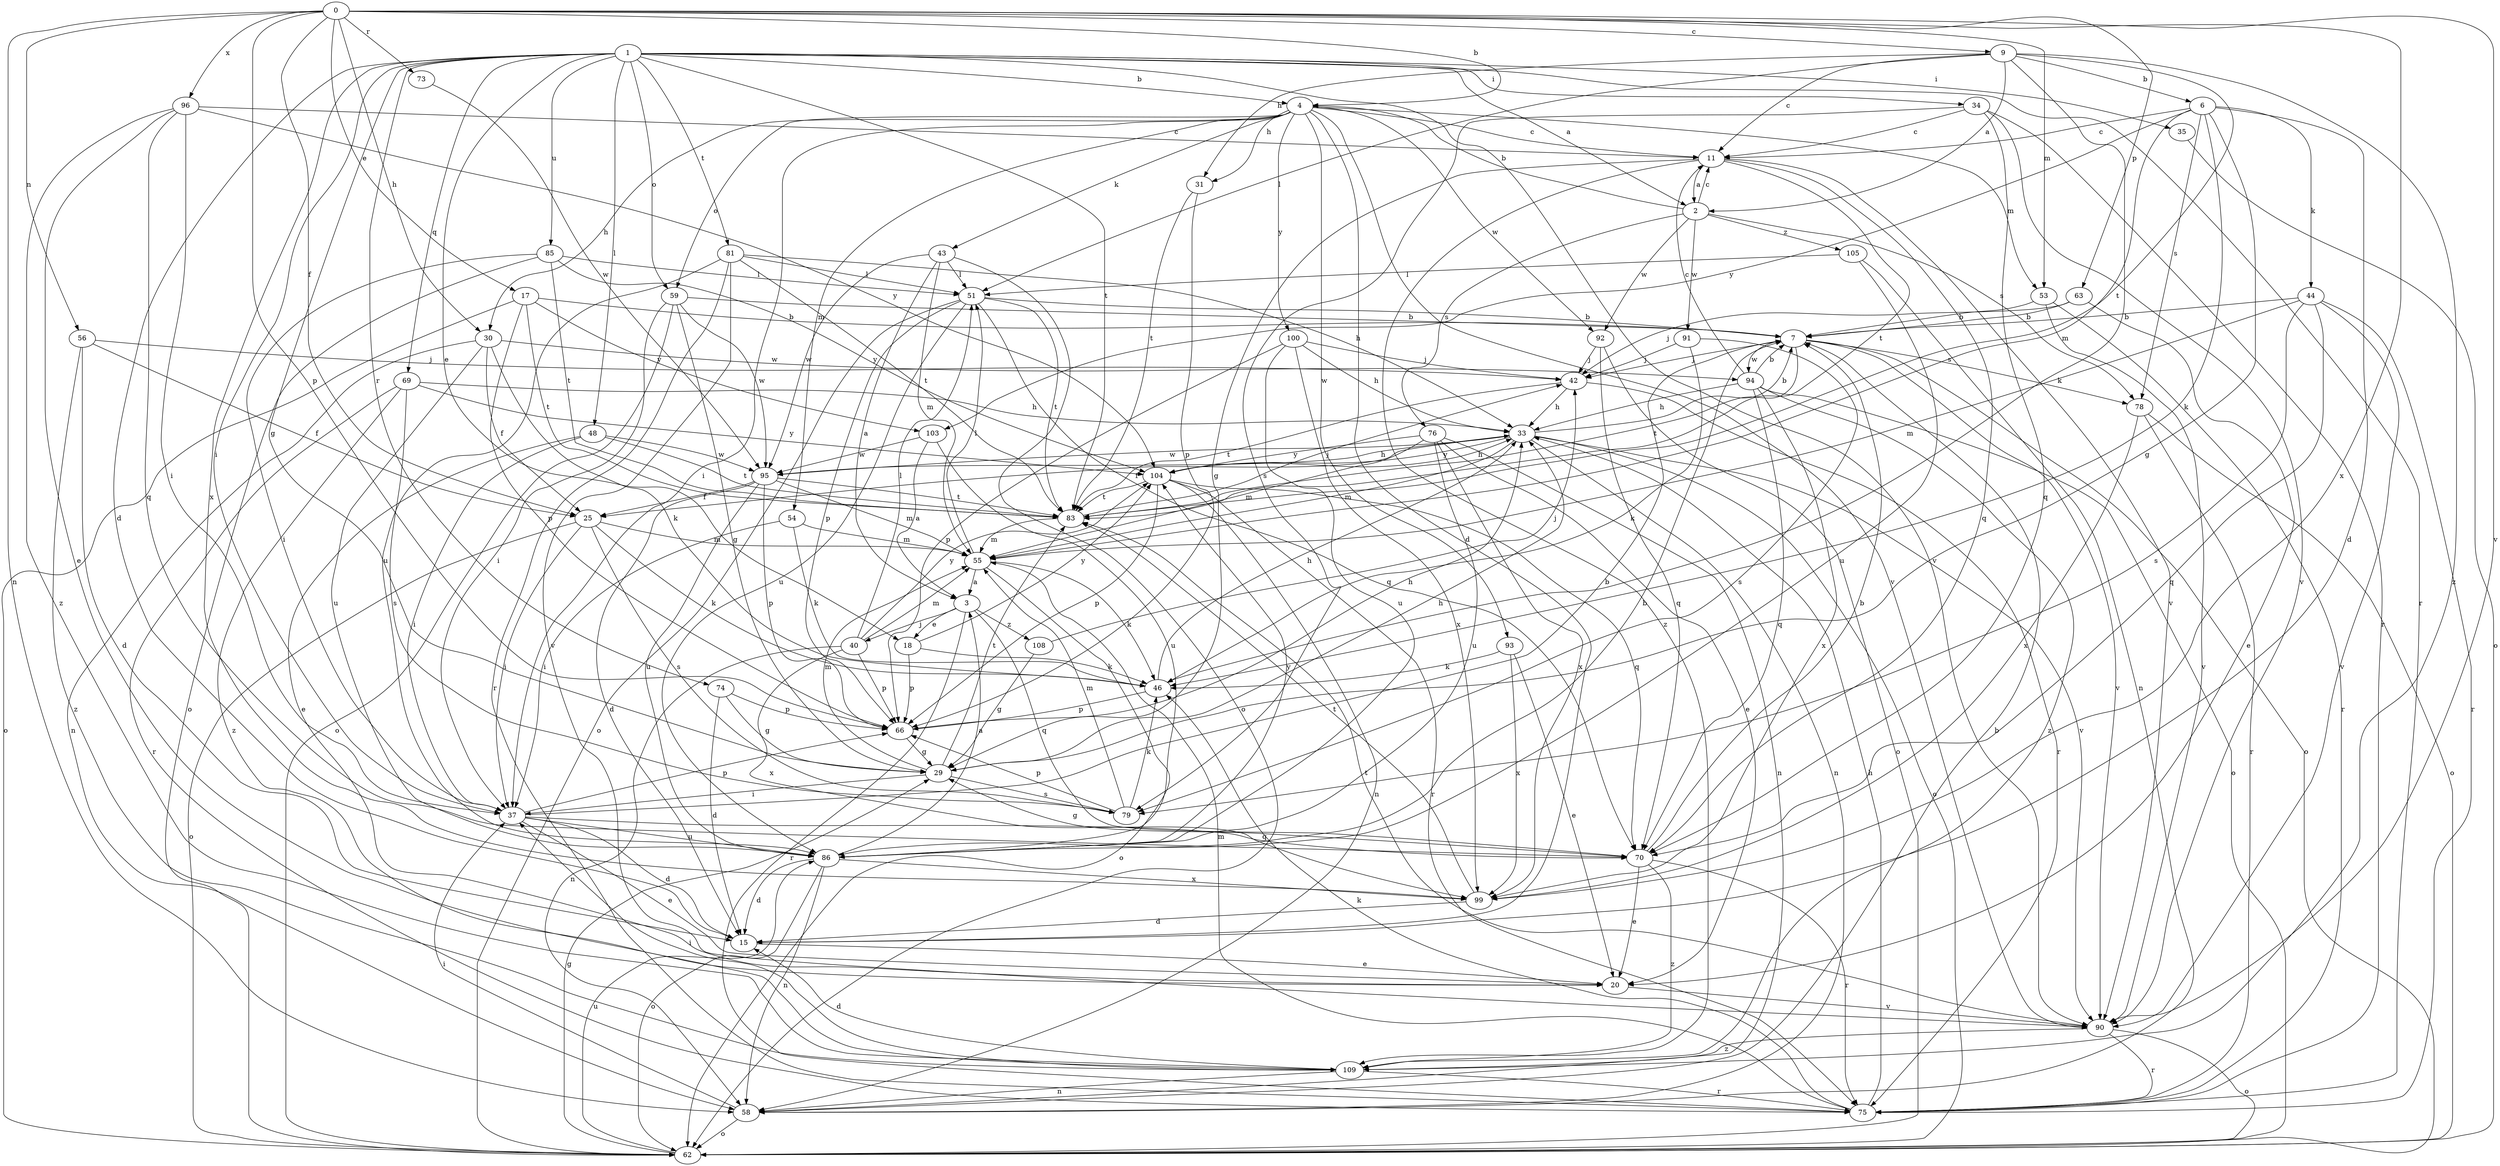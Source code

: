 strict digraph  {
0;
1;
2;
3;
4;
6;
7;
9;
11;
15;
17;
18;
20;
25;
29;
30;
31;
33;
34;
35;
37;
40;
42;
43;
44;
46;
48;
51;
53;
54;
55;
56;
58;
59;
62;
63;
66;
69;
70;
73;
74;
75;
76;
78;
79;
81;
83;
85;
86;
90;
91;
92;
93;
94;
95;
96;
99;
100;
103;
104;
105;
108;
109;
0 -> 4  [label=b];
0 -> 9  [label=c];
0 -> 17  [label=e];
0 -> 25  [label=f];
0 -> 30  [label=h];
0 -> 53  [label=m];
0 -> 56  [label=n];
0 -> 58  [label=n];
0 -> 63  [label=p];
0 -> 66  [label=p];
0 -> 73  [label=r];
0 -> 90  [label=v];
0 -> 96  [label=x];
0 -> 99  [label=x];
1 -> 2  [label=a];
1 -> 4  [label=b];
1 -> 15  [label=d];
1 -> 18  [label=e];
1 -> 29  [label=g];
1 -> 34  [label=i];
1 -> 35  [label=i];
1 -> 37  [label=i];
1 -> 48  [label=l];
1 -> 59  [label=o];
1 -> 69  [label=q];
1 -> 74  [label=r];
1 -> 75  [label=r];
1 -> 81  [label=t];
1 -> 83  [label=t];
1 -> 85  [label=u];
1 -> 90  [label=v];
1 -> 99  [label=x];
2 -> 4  [label=b];
2 -> 11  [label=c];
2 -> 76  [label=s];
2 -> 78  [label=s];
2 -> 91  [label=w];
2 -> 92  [label=w];
2 -> 105  [label=z];
3 -> 18  [label=e];
3 -> 40  [label=j];
3 -> 70  [label=q];
3 -> 75  [label=r];
3 -> 108  [label=z];
4 -> 11  [label=c];
4 -> 15  [label=d];
4 -> 30  [label=h];
4 -> 31  [label=h];
4 -> 37  [label=i];
4 -> 43  [label=k];
4 -> 53  [label=m];
4 -> 54  [label=m];
4 -> 59  [label=o];
4 -> 90  [label=v];
4 -> 92  [label=w];
4 -> 93  [label=w];
4 -> 100  [label=y];
6 -> 11  [label=c];
6 -> 15  [label=d];
6 -> 29  [label=g];
6 -> 44  [label=k];
6 -> 46  [label=k];
6 -> 55  [label=m];
6 -> 78  [label=s];
6 -> 103  [label=y];
7 -> 42  [label=j];
7 -> 62  [label=o];
7 -> 78  [label=s];
7 -> 83  [label=t];
7 -> 90  [label=v];
7 -> 94  [label=w];
9 -> 2  [label=a];
9 -> 6  [label=b];
9 -> 11  [label=c];
9 -> 31  [label=h];
9 -> 46  [label=k];
9 -> 51  [label=l];
9 -> 83  [label=t];
9 -> 109  [label=z];
11 -> 2  [label=a];
11 -> 29  [label=g];
11 -> 70  [label=q];
11 -> 83  [label=t];
11 -> 90  [label=v];
11 -> 109  [label=z];
15 -> 20  [label=e];
17 -> 7  [label=b];
17 -> 62  [label=o];
17 -> 66  [label=p];
17 -> 83  [label=t];
17 -> 103  [label=y];
18 -> 46  [label=k];
18 -> 66  [label=p];
18 -> 104  [label=y];
20 -> 90  [label=v];
25 -> 37  [label=i];
25 -> 46  [label=k];
25 -> 55  [label=m];
25 -> 62  [label=o];
25 -> 79  [label=s];
29 -> 33  [label=h];
29 -> 37  [label=i];
29 -> 55  [label=m];
29 -> 79  [label=s];
29 -> 83  [label=t];
30 -> 25  [label=f];
30 -> 46  [label=k];
30 -> 58  [label=n];
30 -> 86  [label=u];
30 -> 94  [label=w];
31 -> 66  [label=p];
31 -> 83  [label=t];
33 -> 7  [label=b];
33 -> 25  [label=f];
33 -> 55  [label=m];
33 -> 58  [label=n];
33 -> 62  [label=o];
33 -> 90  [label=v];
33 -> 95  [label=w];
33 -> 104  [label=y];
34 -> 11  [label=c];
34 -> 70  [label=q];
34 -> 75  [label=r];
34 -> 79  [label=s];
34 -> 90  [label=v];
35 -> 62  [label=o];
37 -> 7  [label=b];
37 -> 15  [label=d];
37 -> 20  [label=e];
37 -> 66  [label=p];
37 -> 70  [label=q];
37 -> 86  [label=u];
40 -> 51  [label=l];
40 -> 55  [label=m];
40 -> 58  [label=n];
40 -> 66  [label=p];
40 -> 99  [label=x];
40 -> 104  [label=y];
42 -> 33  [label=h];
42 -> 75  [label=r];
42 -> 83  [label=t];
43 -> 3  [label=a];
43 -> 51  [label=l];
43 -> 55  [label=m];
43 -> 62  [label=o];
43 -> 95  [label=w];
44 -> 7  [label=b];
44 -> 55  [label=m];
44 -> 70  [label=q];
44 -> 75  [label=r];
44 -> 79  [label=s];
44 -> 90  [label=v];
46 -> 33  [label=h];
46 -> 66  [label=p];
48 -> 20  [label=e];
48 -> 37  [label=i];
48 -> 83  [label=t];
48 -> 95  [label=w];
51 -> 7  [label=b];
51 -> 62  [label=o];
51 -> 66  [label=p];
51 -> 70  [label=q];
51 -> 83  [label=t];
51 -> 86  [label=u];
53 -> 7  [label=b];
53 -> 75  [label=r];
53 -> 90  [label=v];
54 -> 37  [label=i];
54 -> 46  [label=k];
54 -> 55  [label=m];
55 -> 3  [label=a];
55 -> 46  [label=k];
55 -> 51  [label=l];
55 -> 62  [label=o];
56 -> 15  [label=d];
56 -> 25  [label=f];
56 -> 42  [label=j];
56 -> 109  [label=z];
58 -> 7  [label=b];
58 -> 37  [label=i];
58 -> 62  [label=o];
59 -> 7  [label=b];
59 -> 29  [label=g];
59 -> 37  [label=i];
59 -> 62  [label=o];
59 -> 95  [label=w];
62 -> 29  [label=g];
62 -> 86  [label=u];
63 -> 7  [label=b];
63 -> 20  [label=e];
63 -> 42  [label=j];
66 -> 29  [label=g];
66 -> 33  [label=h];
69 -> 33  [label=h];
69 -> 75  [label=r];
69 -> 79  [label=s];
69 -> 104  [label=y];
69 -> 109  [label=z];
70 -> 7  [label=b];
70 -> 20  [label=e];
70 -> 29  [label=g];
70 -> 75  [label=r];
70 -> 109  [label=z];
73 -> 95  [label=w];
74 -> 15  [label=d];
74 -> 29  [label=g];
74 -> 66  [label=p];
75 -> 33  [label=h];
75 -> 46  [label=k];
75 -> 55  [label=m];
76 -> 20  [label=e];
76 -> 55  [label=m];
76 -> 58  [label=n];
76 -> 86  [label=u];
76 -> 99  [label=x];
76 -> 104  [label=y];
78 -> 62  [label=o];
78 -> 75  [label=r];
78 -> 99  [label=x];
79 -> 46  [label=k];
79 -> 55  [label=m];
79 -> 66  [label=p];
81 -> 33  [label=h];
81 -> 51  [label=l];
81 -> 75  [label=r];
81 -> 83  [label=t];
81 -> 86  [label=u];
81 -> 90  [label=v];
83 -> 42  [label=j];
83 -> 55  [label=m];
85 -> 37  [label=i];
85 -> 51  [label=l];
85 -> 62  [label=o];
85 -> 83  [label=t];
85 -> 104  [label=y];
86 -> 3  [label=a];
86 -> 7  [label=b];
86 -> 15  [label=d];
86 -> 58  [label=n];
86 -> 62  [label=o];
86 -> 99  [label=x];
86 -> 104  [label=y];
90 -> 62  [label=o];
90 -> 75  [label=r];
90 -> 83  [label=t];
90 -> 109  [label=z];
91 -> 42  [label=j];
91 -> 46  [label=k];
91 -> 79  [label=s];
92 -> 42  [label=j];
92 -> 62  [label=o];
92 -> 70  [label=q];
93 -> 20  [label=e];
93 -> 46  [label=k];
93 -> 99  [label=x];
94 -> 7  [label=b];
94 -> 11  [label=c];
94 -> 33  [label=h];
94 -> 62  [label=o];
94 -> 70  [label=q];
94 -> 99  [label=x];
94 -> 109  [label=z];
95 -> 15  [label=d];
95 -> 25  [label=f];
95 -> 33  [label=h];
95 -> 55  [label=m];
95 -> 66  [label=p];
95 -> 83  [label=t];
95 -> 86  [label=u];
96 -> 11  [label=c];
96 -> 20  [label=e];
96 -> 37  [label=i];
96 -> 70  [label=q];
96 -> 104  [label=y];
96 -> 109  [label=z];
99 -> 15  [label=d];
99 -> 83  [label=t];
100 -> 33  [label=h];
100 -> 42  [label=j];
100 -> 66  [label=p];
100 -> 86  [label=u];
100 -> 99  [label=x];
103 -> 3  [label=a];
103 -> 86  [label=u];
103 -> 95  [label=w];
104 -> 33  [label=h];
104 -> 58  [label=n];
104 -> 66  [label=p];
104 -> 70  [label=q];
104 -> 75  [label=r];
104 -> 83  [label=t];
105 -> 51  [label=l];
105 -> 58  [label=n];
105 -> 86  [label=u];
108 -> 29  [label=g];
108 -> 42  [label=j];
109 -> 15  [label=d];
109 -> 37  [label=i];
109 -> 58  [label=n];
109 -> 75  [label=r];
}
